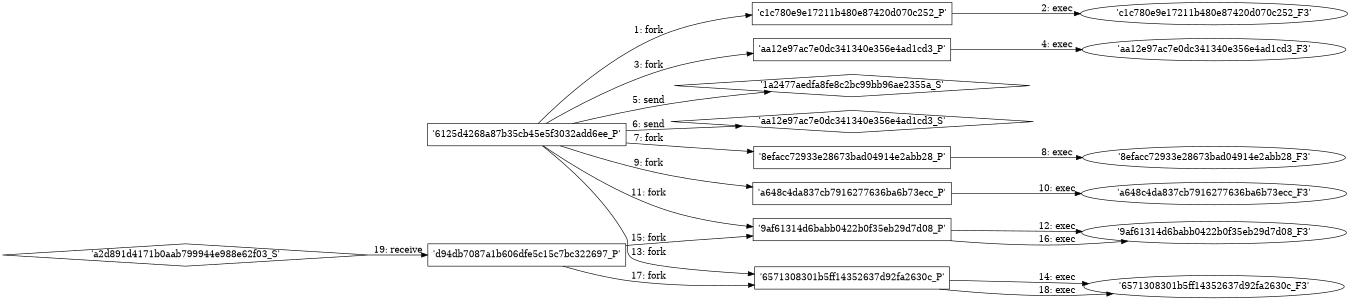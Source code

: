 digraph "D:\Learning\Paper\apt\基于CTI的攻击预警\Dataset\攻击图\ASGfromALLCTI\The Future of Cybersecurity Understanding How the Next Billion Users Will Change Cyberspace.dot" {
rankdir="LR"
size="9"
fixedsize="false"
splines="true"
nodesep=0.3
ranksep=0
fontsize=10
overlap="scalexy"
engine= "neato"
	"'6125d4268a87b35cb45e5f3032add6ee_P'" [node_type=Process shape=box]
	"'c1c780e9e17211b480e87420d070c252_P'" [node_type=Process shape=box]
	"'6125d4268a87b35cb45e5f3032add6ee_P'" -> "'c1c780e9e17211b480e87420d070c252_P'" [label="1: fork"]
	"'c1c780e9e17211b480e87420d070c252_P'" [node_type=Process shape=box]
	"'c1c780e9e17211b480e87420d070c252_F3'" [node_type=File shape=ellipse]
	"'c1c780e9e17211b480e87420d070c252_P'" -> "'c1c780e9e17211b480e87420d070c252_F3'" [label="2: exec"]
	"'6125d4268a87b35cb45e5f3032add6ee_P'" [node_type=Process shape=box]
	"'aa12e97ac7e0dc341340e356e4ad1cd3_P'" [node_type=Process shape=box]
	"'6125d4268a87b35cb45e5f3032add6ee_P'" -> "'aa12e97ac7e0dc341340e356e4ad1cd3_P'" [label="3: fork"]
	"'aa12e97ac7e0dc341340e356e4ad1cd3_P'" [node_type=Process shape=box]
	"'aa12e97ac7e0dc341340e356e4ad1cd3_F3'" [node_type=File shape=ellipse]
	"'aa12e97ac7e0dc341340e356e4ad1cd3_P'" -> "'aa12e97ac7e0dc341340e356e4ad1cd3_F3'" [label="4: exec"]
	"'1a2477aedfa8fe8c2bc99bb96ae2355a_S'" [node_type=Socket shape=diamond]
	"'6125d4268a87b35cb45e5f3032add6ee_P'" [node_type=Process shape=box]
	"'6125d4268a87b35cb45e5f3032add6ee_P'" -> "'1a2477aedfa8fe8c2bc99bb96ae2355a_S'" [label="5: send"]
	"'aa12e97ac7e0dc341340e356e4ad1cd3_S'" [node_type=Socket shape=diamond]
	"'6125d4268a87b35cb45e5f3032add6ee_P'" [node_type=Process shape=box]
	"'6125d4268a87b35cb45e5f3032add6ee_P'" -> "'aa12e97ac7e0dc341340e356e4ad1cd3_S'" [label="6: send"]
	"'6125d4268a87b35cb45e5f3032add6ee_P'" [node_type=Process shape=box]
	"'8efacc72933e28673bad04914e2abb28_P'" [node_type=Process shape=box]
	"'6125d4268a87b35cb45e5f3032add6ee_P'" -> "'8efacc72933e28673bad04914e2abb28_P'" [label="7: fork"]
	"'8efacc72933e28673bad04914e2abb28_P'" [node_type=Process shape=box]
	"'8efacc72933e28673bad04914e2abb28_F3'" [node_type=File shape=ellipse]
	"'8efacc72933e28673bad04914e2abb28_P'" -> "'8efacc72933e28673bad04914e2abb28_F3'" [label="8: exec"]
	"'6125d4268a87b35cb45e5f3032add6ee_P'" [node_type=Process shape=box]
	"'a648c4da837cb7916277636ba6b73ecc_P'" [node_type=Process shape=box]
	"'6125d4268a87b35cb45e5f3032add6ee_P'" -> "'a648c4da837cb7916277636ba6b73ecc_P'" [label="9: fork"]
	"'a648c4da837cb7916277636ba6b73ecc_P'" [node_type=Process shape=box]
	"'a648c4da837cb7916277636ba6b73ecc_F3'" [node_type=File shape=ellipse]
	"'a648c4da837cb7916277636ba6b73ecc_P'" -> "'a648c4da837cb7916277636ba6b73ecc_F3'" [label="10: exec"]
	"'6125d4268a87b35cb45e5f3032add6ee_P'" [node_type=Process shape=box]
	"'9af61314d6babb0422b0f35eb29d7d08_P'" [node_type=Process shape=box]
	"'6125d4268a87b35cb45e5f3032add6ee_P'" -> "'9af61314d6babb0422b0f35eb29d7d08_P'" [label="11: fork"]
	"'9af61314d6babb0422b0f35eb29d7d08_P'" [node_type=Process shape=box]
	"'9af61314d6babb0422b0f35eb29d7d08_F3'" [node_type=File shape=ellipse]
	"'9af61314d6babb0422b0f35eb29d7d08_P'" -> "'9af61314d6babb0422b0f35eb29d7d08_F3'" [label="12: exec"]
	"'6125d4268a87b35cb45e5f3032add6ee_P'" [node_type=Process shape=box]
	"'6571308301b5ff14352637d92fa2630c_P'" [node_type=Process shape=box]
	"'6125d4268a87b35cb45e5f3032add6ee_P'" -> "'6571308301b5ff14352637d92fa2630c_P'" [label="13: fork"]
	"'6571308301b5ff14352637d92fa2630c_P'" [node_type=Process shape=box]
	"'6571308301b5ff14352637d92fa2630c_F3'" [node_type=File shape=ellipse]
	"'6571308301b5ff14352637d92fa2630c_P'" -> "'6571308301b5ff14352637d92fa2630c_F3'" [label="14: exec"]
	"'d94db7087a1b606dfe5c15c7bc322697_P'" [node_type=Process shape=box]
	"'9af61314d6babb0422b0f35eb29d7d08_P'" [node_type=Process shape=box]
	"'d94db7087a1b606dfe5c15c7bc322697_P'" -> "'9af61314d6babb0422b0f35eb29d7d08_P'" [label="15: fork"]
	"'9af61314d6babb0422b0f35eb29d7d08_P'" [node_type=Process shape=box]
	"'9af61314d6babb0422b0f35eb29d7d08_F3'" [node_type=File shape=ellipse]
	"'9af61314d6babb0422b0f35eb29d7d08_P'" -> "'9af61314d6babb0422b0f35eb29d7d08_F3'" [label="16: exec"]
	"'d94db7087a1b606dfe5c15c7bc322697_P'" [node_type=Process shape=box]
	"'6571308301b5ff14352637d92fa2630c_P'" [node_type=Process shape=box]
	"'d94db7087a1b606dfe5c15c7bc322697_P'" -> "'6571308301b5ff14352637d92fa2630c_P'" [label="17: fork"]
	"'6571308301b5ff14352637d92fa2630c_P'" [node_type=Process shape=box]
	"'6571308301b5ff14352637d92fa2630c_F3'" [node_type=File shape=ellipse]
	"'6571308301b5ff14352637d92fa2630c_P'" -> "'6571308301b5ff14352637d92fa2630c_F3'" [label="18: exec"]
	"'d94db7087a1b606dfe5c15c7bc322697_P'" [node_type=Process shape=box]
	"'a2d891d4171b0aab799944e988e62f03_S'" [node_type=Socket shape=diamond]
	"'a2d891d4171b0aab799944e988e62f03_S'" -> "'d94db7087a1b606dfe5c15c7bc322697_P'" [label="19: receive"]
}
